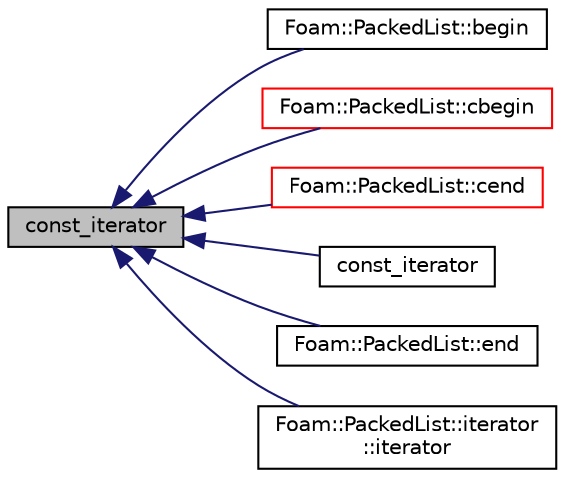 digraph "const_iterator"
{
  bgcolor="transparent";
  edge [fontname="Helvetica",fontsize="10",labelfontname="Helvetica",labelfontsize="10"];
  node [fontname="Helvetica",fontsize="10",shape=record];
  rankdir="LR";
  Node1 [label="const_iterator",height=0.2,width=0.4,color="black", fillcolor="grey75", style="filled", fontcolor="black"];
  Node1 -> Node2 [dir="back",color="midnightblue",fontsize="10",style="solid",fontname="Helvetica"];
  Node2 [label="Foam::PackedList::begin",height=0.2,width=0.4,color="black",URL="$a01757.html#a79f97ff15aa3f1d07bdd30feaf546fdc",tooltip="const_iterator set to the beginning of the PackedList "];
  Node1 -> Node3 [dir="back",color="midnightblue",fontsize="10",style="solid",fontname="Helvetica"];
  Node3 [label="Foam::PackedList::cbegin",height=0.2,width=0.4,color="red",URL="$a01757.html#a07afa956e39e4d5333ced427fe03060c",tooltip="const_iterator set to the beginning of the PackedList "];
  Node1 -> Node4 [dir="back",color="midnightblue",fontsize="10",style="solid",fontname="Helvetica"];
  Node4 [label="Foam::PackedList::cend",height=0.2,width=0.4,color="red",URL="$a01757.html#a612fa0d36d1773c63775d873e7e2847d",tooltip="const_iterator set to beyond the end of the PackedList "];
  Node1 -> Node5 [dir="back",color="midnightblue",fontsize="10",style="solid",fontname="Helvetica"];
  Node5 [label="const_iterator",height=0.2,width=0.4,color="black",URL="$a00352.html#a187adb9acea8ddba01c7a74631ed24d6",tooltip="Construct from iterator base, eg iter(packedlist[i]) "];
  Node1 -> Node6 [dir="back",color="midnightblue",fontsize="10",style="solid",fontname="Helvetica"];
  Node6 [label="Foam::PackedList::end",height=0.2,width=0.4,color="black",URL="$a01757.html#a78bf72c8bc3efae24ee48be66fdde7a0",tooltip="const_iterator set to beyond the end of the PackedList "];
  Node1 -> Node7 [dir="back",color="midnightblue",fontsize="10",style="solid",fontname="Helvetica"];
  Node7 [label="Foam::PackedList::iterator\l::iterator",height=0.2,width=0.4,color="black",URL="$a01208.html#abc7e98b82d07077bcf1540bfb146979b",tooltip="Construct from iterator base, eg iter(packedlist[i]) "];
}
